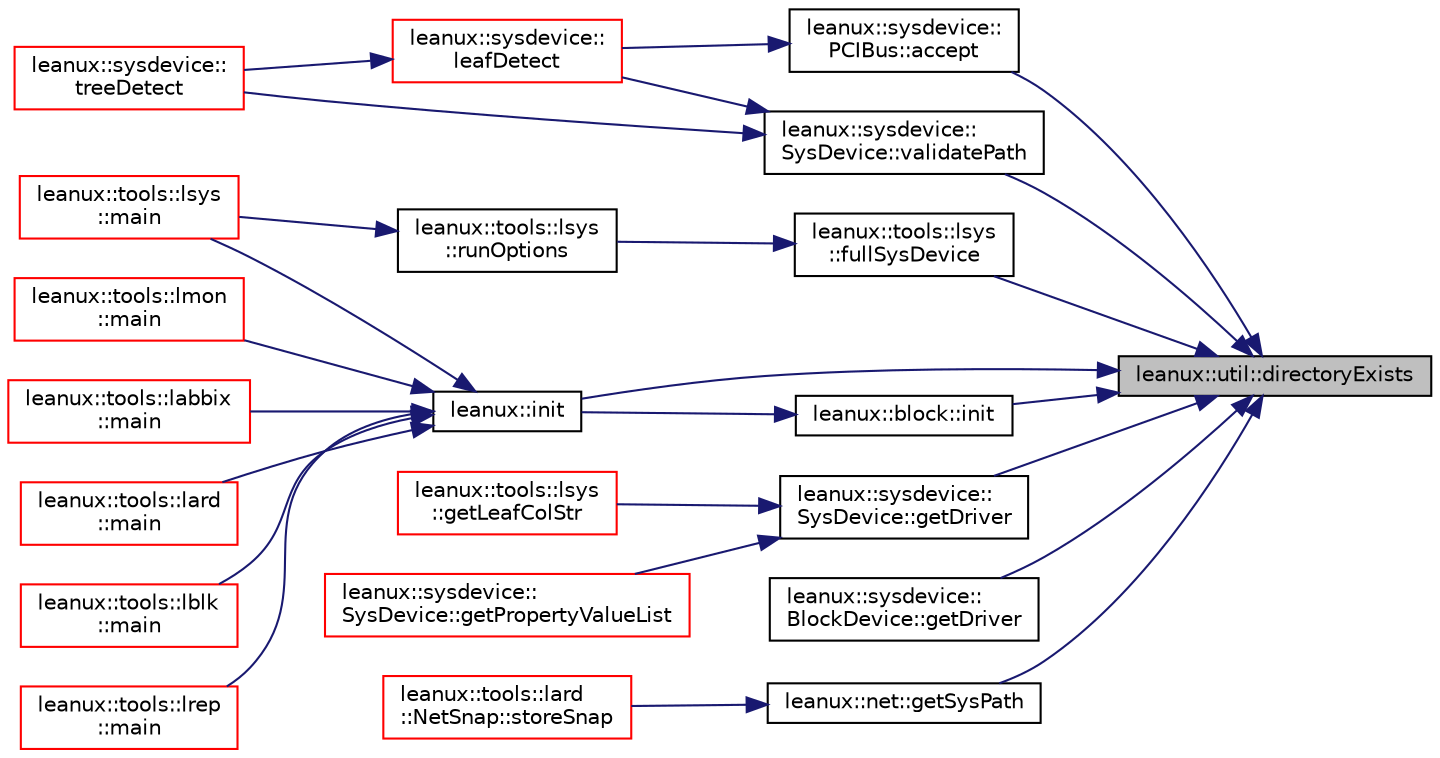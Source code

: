 digraph "leanux::util::directoryExists"
{
 // LATEX_PDF_SIZE
  bgcolor="transparent";
  edge [fontname="Helvetica",fontsize="10",labelfontname="Helvetica",labelfontsize="10"];
  node [fontname="Helvetica",fontsize="10",shape=record];
  rankdir="RL";
  Node1 [label="leanux::util::directoryExists",height=0.2,width=0.4,color="black", fillcolor="grey75", style="filled", fontcolor="black",tooltip="Test if the path is an existing directory."];
  Node1 -> Node2 [dir="back",color="midnightblue",fontsize="10",style="solid",fontname="Helvetica"];
  Node2 [label="leanux::sysdevice::\lPCIBus::accept",height=0.2,width=0.4,color="black",URL="$classleanux_1_1sysdevice_1_1PCIBus.html#a335524ba4587c3ae201443e70618ab76",tooltip="Return true if the SysDevice recognizes itself in the trailing part of path."];
  Node2 -> Node3 [dir="back",color="midnightblue",fontsize="10",style="solid",fontname="Helvetica"];
  Node3 [label="leanux::sysdevice::\lleafDetect",height=0.2,width=0.4,color="red",URL="$namespaceleanux_1_1sysdevice.html#aa76385cfb36c36d3f55f25dfacc1346b",tooltip="Return the leaf SysDevice detected in path."];
  Node3 -> Node8 [dir="back",color="midnightblue",fontsize="10",style="solid",fontname="Helvetica"];
  Node8 [label="leanux::sysdevice::\ltreeDetect",height=0.2,width=0.4,color="red",URL="$namespaceleanux_1_1sysdevice.html#aa57ce9a4a0b2dd6fcdb6102854cc8292",tooltip="populates devices with the devices detected in path."];
  Node1 -> Node17 [dir="back",color="midnightblue",fontsize="10",style="solid",fontname="Helvetica"];
  Node17 [label="leanux::tools::lsys\l::fullSysDevice",height=0.2,width=0.4,color="black",URL="$namespaceleanux_1_1tools_1_1lsys.html#a5f83d02e048afbcaff79cb943ca94d29",tooltip="attempt to make sense of user provided device string."];
  Node17 -> Node5 [dir="back",color="midnightblue",fontsize="10",style="solid",fontname="Helvetica"];
  Node5 [label="leanux::tools::lsys\l::runOptions",height=0.2,width=0.4,color="black",URL="$namespaceleanux_1_1tools_1_1lsys.html#a33a75c6955dcd3ac89c9a6f86a0a1337",tooltip="Run based on options."];
  Node5 -> Node6 [dir="back",color="midnightblue",fontsize="10",style="solid",fontname="Helvetica"];
  Node6 [label="leanux::tools::lsys\l::main",height=0.2,width=0.4,color="red",URL="$namespaceleanux_1_1tools_1_1lsys.html#aa2b4de7a80d63592f6207ce5951cf966",tooltip="Entry point."];
  Node1 -> Node18 [dir="back",color="midnightblue",fontsize="10",style="solid",fontname="Helvetica"];
  Node18 [label="leanux::sysdevice::\lSysDevice::getDriver",height=0.2,width=0.4,color="black",URL="$classleanux_1_1sysdevice_1_1SysDevice.html#af7a1af7a4b7729e150cceed395e4425b",tooltip="Get the driver for this device."];
  Node18 -> Node19 [dir="back",color="midnightblue",fontsize="10",style="solid",fontname="Helvetica"];
  Node19 [label="leanux::tools::lsys\l::getLeafColStr",height=0.2,width=0.4,color="red",URL="$namespaceleanux_1_1tools_1_1lsys.html#a4a56050ff78d8c77b6a699ff6d5aea50",tooltip="get named field attributes for the SysDevice."];
  Node18 -> Node20 [dir="back",color="midnightblue",fontsize="10",style="solid",fontname="Helvetica"];
  Node20 [label="leanux::sysdevice::\lSysDevice::getPropertyValueList",height=0.2,width=0.4,color="red",URL="$classleanux_1_1sysdevice_1_1SysDevice.html#ae45d4c50b05a48b480911a1aaeaeacc1",tooltip=" "];
  Node1 -> Node35 [dir="back",color="midnightblue",fontsize="10",style="solid",fontname="Helvetica"];
  Node35 [label="leanux::sysdevice::\lBlockDevice::getDriver",height=0.2,width=0.4,color="black",URL="$classleanux_1_1sysdevice_1_1BlockDevice.html#a31b413cf94d7442f35e338bae72da0a5",tooltip="Get the driver for this device."];
  Node1 -> Node36 [dir="back",color="midnightblue",fontsize="10",style="solid",fontname="Helvetica"];
  Node36 [label="leanux::net::getSysPath",height=0.2,width=0.4,color="black",URL="$namespaceleanux_1_1net.html#a29ff3c5a7e99221cc3bfe72405f72a08",tooltip="Get the device sysfs path."];
  Node36 -> Node37 [dir="back",color="midnightblue",fontsize="10",style="solid",fontname="Helvetica"];
  Node37 [label="leanux::tools::lard\l::NetSnap::storeSnap",height=0.2,width=0.4,color="red",URL="$classleanux_1_1tools_1_1lard_1_1NetSnap.html#a6a04b1f2237b5fe9ac5f7be64721f23f",tooltip=" "];
  Node1 -> Node41 [dir="back",color="midnightblue",fontsize="10",style="solid",fontname="Helvetica"];
  Node41 [label="leanux::init",height=0.2,width=0.4,color="black",URL="$namespaceleanux.html#a757c5a3a5fb84a0ab93de54fd0c8db30",tooltip="Initialize leanux, run checks to verify leanux is compatible with the runtime environment."];
  Node41 -> Node42 [dir="back",color="midnightblue",fontsize="10",style="solid",fontname="Helvetica"];
  Node42 [label="leanux::tools::lmon\l::main",height=0.2,width=0.4,color="red",URL="$namespaceleanux_1_1tools_1_1lmon.html#a7f59af183bc55b66e3dc0844b473daaf",tooltip=" "];
  Node41 -> Node44 [dir="back",color="midnightblue",fontsize="10",style="solid",fontname="Helvetica"];
  Node44 [label="leanux::tools::labbix\l::main",height=0.2,width=0.4,color="red",URL="$namespaceleanux_1_1tools_1_1labbix.html#a482626b839aaf80a44f973eed61b69a6",tooltip=" "];
  Node41 -> Node39 [dir="back",color="midnightblue",fontsize="10",style="solid",fontname="Helvetica"];
  Node39 [label="leanux::tools::lard\l::main",height=0.2,width=0.4,color="red",URL="$namespaceleanux_1_1tools_1_1lard.html#aecb1bb340203cfe30357d494d4b2622e",tooltip="Entry point."];
  Node41 -> Node6 [dir="back",color="midnightblue",fontsize="10",style="solid",fontname="Helvetica"];
  Node41 -> Node11 [dir="back",color="midnightblue",fontsize="10",style="solid",fontname="Helvetica"];
  Node11 [label="leanux::tools::lblk\l::main",height=0.2,width=0.4,color="red",URL="$namespaceleanux_1_1tools_1_1lblk.html#a7e4a52393fd43c98af0e5e16603b54df",tooltip="Entry point."];
  Node41 -> Node14 [dir="back",color="midnightblue",fontsize="10",style="solid",fontname="Helvetica"];
  Node14 [label="leanux::tools::lrep\l::main",height=0.2,width=0.4,color="red",URL="$namespaceleanux_1_1tools_1_1lrep.html#aa0e1422d8d75831ea3801ffa728bf436",tooltip=" "];
  Node1 -> Node46 [dir="back",color="midnightblue",fontsize="10",style="solid",fontname="Helvetica"];
  Node46 [label="leanux::block::init",height=0.2,width=0.4,color="black",URL="$namespaceleanux_1_1block.html#a927d958ef9b9b66a13c32754e91d0c7d",tooltip="Initialize the block API."];
  Node46 -> Node41 [dir="back",color="midnightblue",fontsize="10",style="solid",fontname="Helvetica"];
  Node1 -> Node47 [dir="back",color="midnightblue",fontsize="10",style="solid",fontname="Helvetica"];
  Node47 [label="leanux::sysdevice::\lSysDevice::validatePath",height=0.2,width=0.4,color="black",URL="$classleanux_1_1sysdevice_1_1SysDevice.html#aea05b28dc39c8d625bed737ef1777eb1",tooltip="Test SysDevicePath validity; path must exist (be readable) and located under /sys/devices."];
  Node47 -> Node3 [dir="back",color="midnightblue",fontsize="10",style="solid",fontname="Helvetica"];
  Node47 -> Node8 [dir="back",color="midnightblue",fontsize="10",style="solid",fontname="Helvetica"];
}
